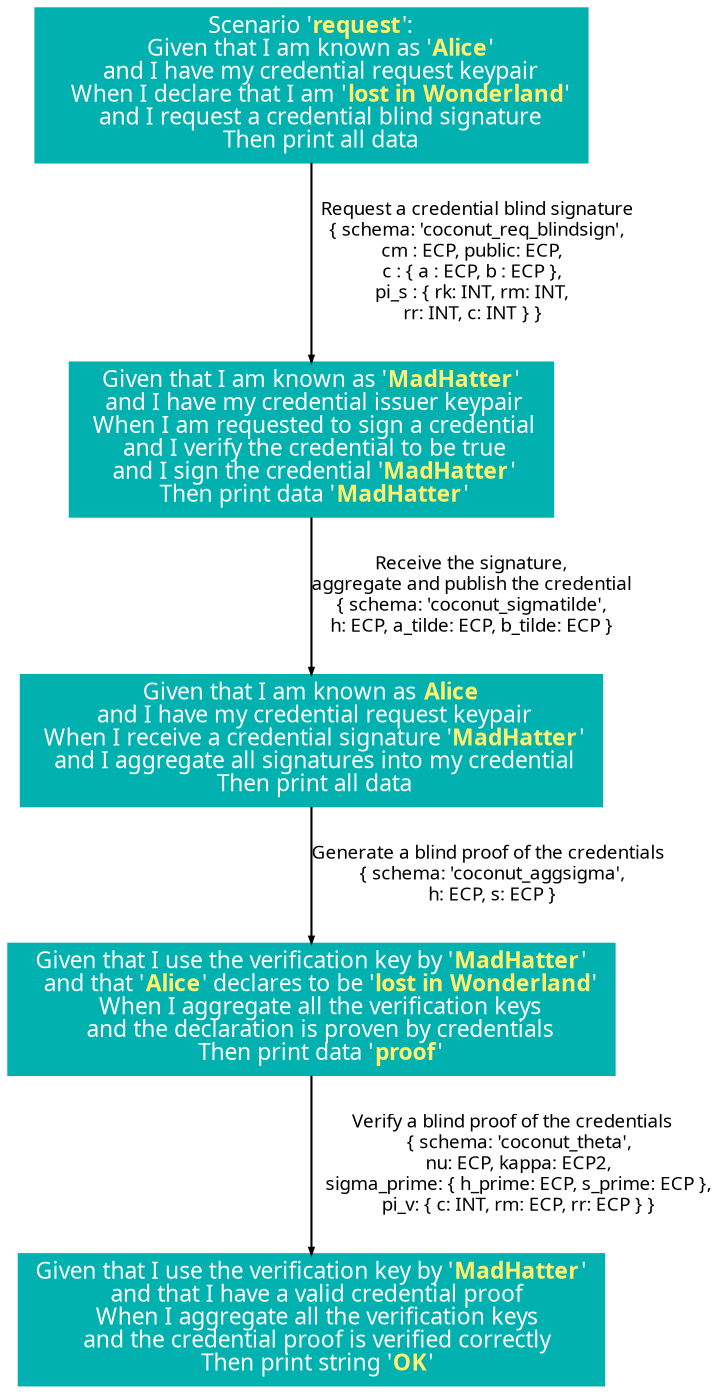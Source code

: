 digraph zencode_coconut_credential {
	graph [ dpi=300, bgcolor=white ];
	node [shape=box, rank=max, fontname=Montserrat, fontsize=11, bgcolor=white,
		  overlap=false, pack=true, style=filled color="#00b1b0" fontcolor=white];
	edge [fontname=Montserrat, fontsize=9, arrowsize=0.3]

	Request_Alice [label=
				   <Scenario '<font color="#fff16e"><b>request</b></font>':<br/>
				   Given that I am known as '<font color="#fff16e"><b>Alice</b></font>'<br/>
				   and I have my credential request keypair<br/>
				   When I declare that I am '<font color="#fff16e"><b>lost in Wonderland</b></font>'<br/>
				   and I request a credential blind signature<br/>
				   Then print all data>]
	
	Issue_MadHatter [label=
					 <Given that I am known as '<font color="#fff16e"><b>MadHatter</b></font>'<br/>
					 and I have my credential issuer keypair<br/>
					 When I am requested to sign a credential<br/>
					 and I verify the credential to be true<br/>
					 and I sign the credential '<font color="#fff16e"><b>MadHatter</b></font>'<br/>
					 Then print data '<font color="#fff16e"><b>MadHatter</b></font>'>]

	Aggregate_Alice [label=
					 <Given that I am known as <font color="#fff16e"><b>Alice</b></font><br/>
					 and I have my credential request keypair<br/>
					 When I receive a credential signature '<font color="#fff16e"><b>MadHatter</b></font>'<br/>
					 and I aggregate all signatures into my credential<br/>
					 Then print all data>]

	Challenge_Bob [label=
				   <Given that I use the verification key by '<font color="#fff16e"><b>MadHatter</b></font>'<br/>
				   and that '<font color="#fff16e"><b>Alice</b></font>' declares to be '<font color="#fff16e"><b>lost in Wonderland</b></font>'<br/>
				   When I aggregate all the verification keys<br/>
				   and the declaration is proven by credentials<br/>
				   Then print data '<font color="#fff16e"><b>proof</b></font>'>]

	Verify_Blind [label=
				  <Given that I use the verification key by '<font color="#fff16e"><b>MadHatter</b></font>'<br/>
				  and that I have a valid credential proof<br/>
				  When I aggregate all the verification keys<br/>
				  and the credential proof is verified correctly<br/>
				  Then print string '<font color="#fff16e"><b>OK</b></font>'>]
	
	Request_Alice -> Issue_MadHatter [label=<
									  Request a credential blind signature<br/>
									  { schema: 'coconut_req_blindsign',<br/>
										cm : ECP, public: ECP,<br/>
										c : { a : ECP, b : ECP },<br/>
										pi_s : { rk: INT, rm: INT,<br/>
											rr: INT, c: INT } }>]

	Issue_MadHatter -> Aggregate_Alice [label=<Receive the signature,<br/>
										aggregate and publish the credential<br/>
										{ schema: 'coconut_sigmatilde',<br/>
											h: ECP, a_tilde: ECP, b_tilde: ECP }>]
	
	Aggregate_Alice -> Challenge_Bob [label=<Generate a blind proof of the credentials<br/>
									  { schema: 'coconut_aggsigma',<br/>
										  h: ECP, s: ECP }>]

	Challenge_Bob -> Verify_Blind [label=<Verify a blind proof of the credentials<br/>
								   { schema: 'coconut_theta',<br/>
									   nu: ECP, kappa: ECP2,<br/>
									   sigma_prime: { h_prime: ECP, s_prime: ECP },<br/>
									   pi_v: { c: INT, rm: ECP, rr: ECP } }>]

}

